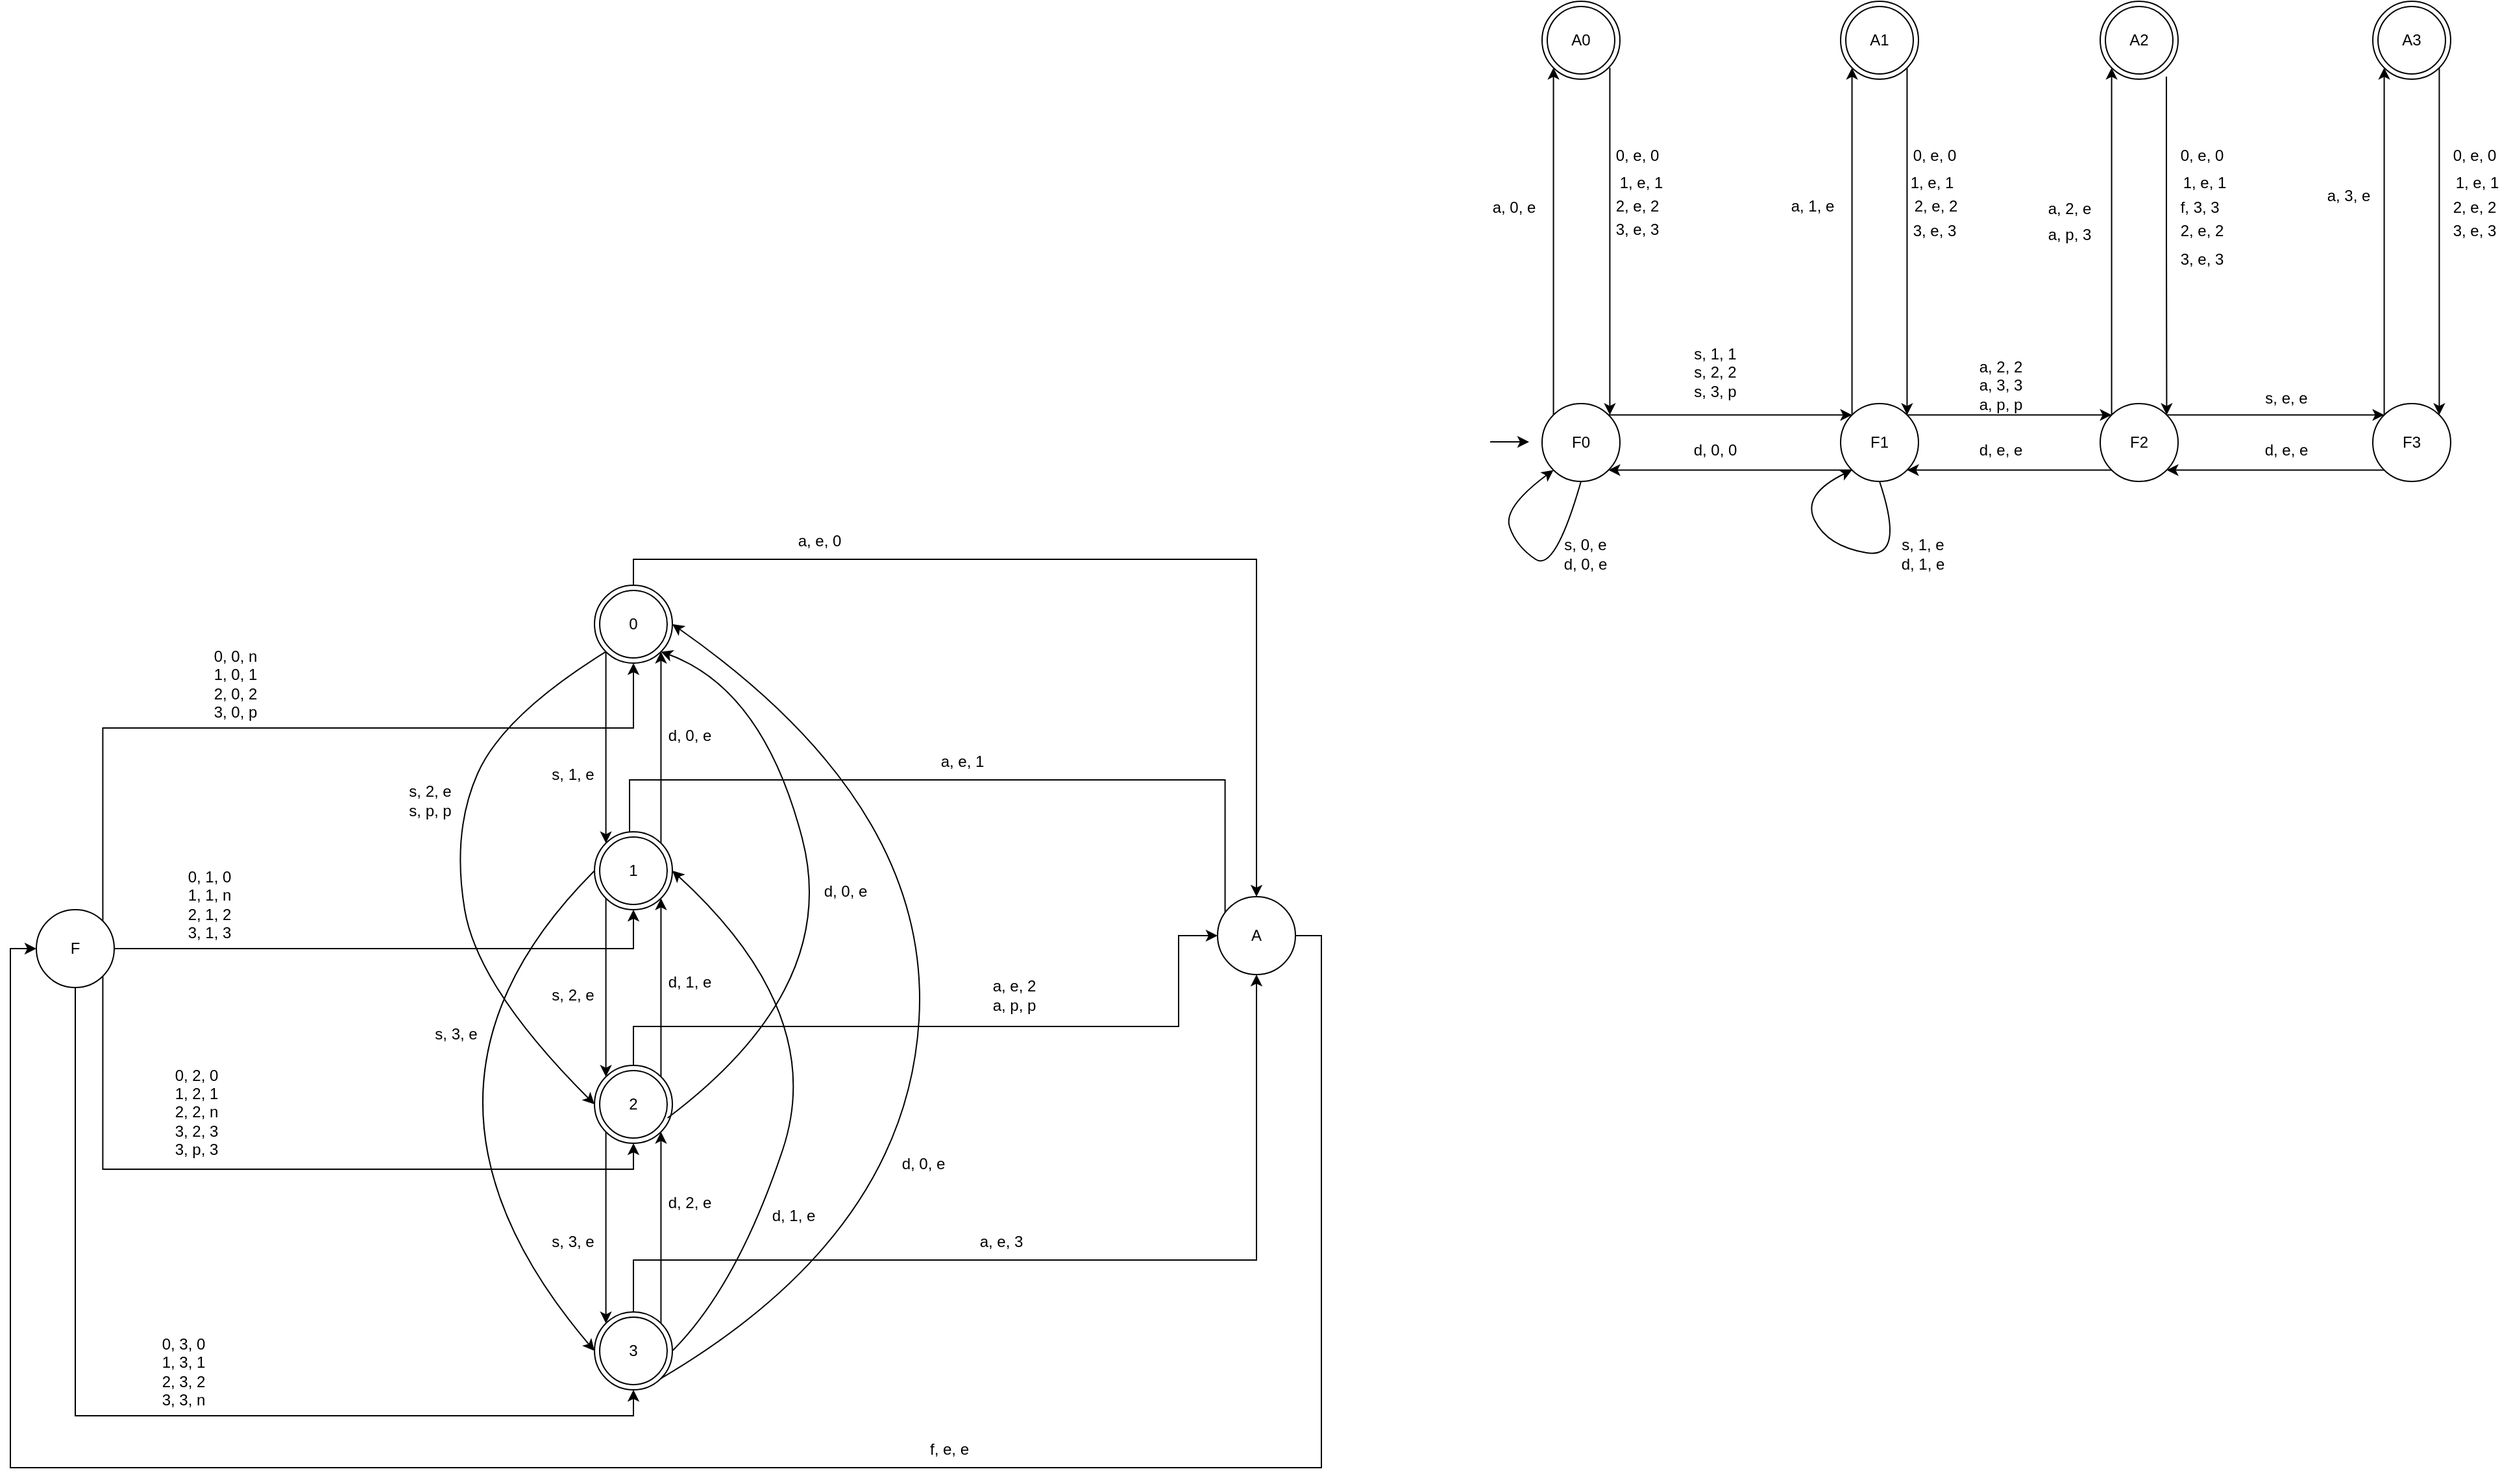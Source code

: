 <mxfile version="26.2.14">
  <diagram name="Página-1" id="vQgWZf7FvtR_4U-VKZTJ">
    <mxGraphModel dx="2842" dy="662" grid="1" gridSize="10" guides="1" tooltips="1" connect="1" arrows="1" fold="1" page="1" pageScale="1" pageWidth="827" pageHeight="1169" math="0" shadow="0">
      <root>
        <mxCell id="0" />
        <mxCell id="1" parent="0" />
        <mxCell id="oZB_IGU-Cqb-h6OOu6P0-3" value="" style="endArrow=classic;html=1;rounded=0;" parent="1" edge="1">
          <mxGeometry width="50" height="50" relative="1" as="geometry">
            <mxPoint x="20" y="399.5" as="sourcePoint" />
            <mxPoint x="50" y="399.5" as="targetPoint" />
          </mxGeometry>
        </mxCell>
        <mxCell id="oZB_IGU-Cqb-h6OOu6P0-27" style="edgeStyle=orthogonalEdgeStyle;rounded=0;orthogonalLoop=1;jettySize=auto;html=1;fontFamily=Helvetica;fontSize=12;fontColor=default;exitX=0;exitY=0;exitDx=0;exitDy=0;entryX=0;entryY=1;entryDx=0;entryDy=0;" parent="1" source="oZB_IGU-Cqb-h6OOu6P0-13" target="oZB_IGU-Cqb-h6OOu6P0-19" edge="1">
          <mxGeometry relative="1" as="geometry">
            <mxPoint x="40" y="300" as="sourcePoint" />
          </mxGeometry>
        </mxCell>
        <mxCell id="oZB_IGU-Cqb-h6OOu6P0-39" style="edgeStyle=orthogonalEdgeStyle;rounded=0;orthogonalLoop=1;jettySize=auto;html=1;fontFamily=Helvetica;fontSize=12;fontColor=default;exitX=1;exitY=0;exitDx=0;exitDy=0;entryX=0;entryY=0;entryDx=0;entryDy=0;" parent="1" source="oZB_IGU-Cqb-h6OOu6P0-13" target="oZB_IGU-Cqb-h6OOu6P0-14" edge="1">
          <mxGeometry relative="1" as="geometry">
            <mxPoint x="290" y="380" as="targetPoint" />
          </mxGeometry>
        </mxCell>
        <mxCell id="oZB_IGU-Cqb-h6OOu6P0-13" value="F0" style="ellipse;whiteSpace=wrap;html=1;aspect=fixed;" parent="1" vertex="1">
          <mxGeometry x="60" y="370" width="60" height="60" as="geometry" />
        </mxCell>
        <mxCell id="oZB_IGU-Cqb-h6OOu6P0-28" style="edgeStyle=orthogonalEdgeStyle;rounded=0;orthogonalLoop=1;jettySize=auto;html=1;fontFamily=Helvetica;fontSize=12;fontColor=default;exitX=0;exitY=0;exitDx=0;exitDy=0;entryX=0;entryY=1;entryDx=0;entryDy=0;" parent="1" source="oZB_IGU-Cqb-h6OOu6P0-14" target="oZB_IGU-Cqb-h6OOu6P0-23" edge="1">
          <mxGeometry relative="1" as="geometry" />
        </mxCell>
        <mxCell id="oZB_IGU-Cqb-h6OOu6P0-48" style="edgeStyle=orthogonalEdgeStyle;rounded=0;orthogonalLoop=1;jettySize=auto;html=1;entryX=1;entryY=1;entryDx=0;entryDy=0;fontFamily=Helvetica;fontSize=12;fontColor=default;exitX=0;exitY=1;exitDx=0;exitDy=0;" parent="1" source="oZB_IGU-Cqb-h6OOu6P0-14" target="oZB_IGU-Cqb-h6OOu6P0-13" edge="1">
          <mxGeometry relative="1" as="geometry" />
        </mxCell>
        <mxCell id="oZB_IGU-Cqb-h6OOu6P0-49" style="edgeStyle=orthogonalEdgeStyle;rounded=0;orthogonalLoop=1;jettySize=auto;html=1;entryX=0;entryY=0;entryDx=0;entryDy=0;fontFamily=Helvetica;fontSize=12;fontColor=default;exitX=1;exitY=0;exitDx=0;exitDy=0;" parent="1" source="oZB_IGU-Cqb-h6OOu6P0-14" target="oZB_IGU-Cqb-h6OOu6P0-16" edge="1">
          <mxGeometry relative="1" as="geometry" />
        </mxCell>
        <mxCell id="oZB_IGU-Cqb-h6OOu6P0-14" value="&lt;span style=&quot;background-color: transparent; color: light-dark(rgb(0, 0, 0), rgb(255, 255, 255));&quot;&gt;F1&lt;/span&gt;" style="ellipse;whiteSpace=wrap;html=1;aspect=fixed;" parent="1" vertex="1">
          <mxGeometry x="290" y="370" width="60" height="60" as="geometry" />
        </mxCell>
        <mxCell id="oZB_IGU-Cqb-h6OOu6P0-29" style="edgeStyle=orthogonalEdgeStyle;rounded=0;orthogonalLoop=1;jettySize=auto;html=1;fontFamily=Helvetica;fontSize=12;fontColor=default;exitX=0;exitY=0;exitDx=0;exitDy=0;entryX=0;entryY=1;entryDx=0;entryDy=0;" parent="1" source="oZB_IGU-Cqb-h6OOu6P0-16" target="oZB_IGU-Cqb-h6OOu6P0-24" edge="1">
          <mxGeometry relative="1" as="geometry" />
        </mxCell>
        <mxCell id="oZB_IGU-Cqb-h6OOu6P0-50" style="edgeStyle=orthogonalEdgeStyle;rounded=0;orthogonalLoop=1;jettySize=auto;html=1;entryX=1;entryY=1;entryDx=0;entryDy=0;fontFamily=Helvetica;fontSize=12;fontColor=default;exitX=0;exitY=1;exitDx=0;exitDy=0;" parent="1" source="oZB_IGU-Cqb-h6OOu6P0-16" target="oZB_IGU-Cqb-h6OOu6P0-14" edge="1">
          <mxGeometry relative="1" as="geometry" />
        </mxCell>
        <mxCell id="oZB_IGU-Cqb-h6OOu6P0-51" style="edgeStyle=orthogonalEdgeStyle;rounded=0;orthogonalLoop=1;jettySize=auto;html=1;entryX=0;entryY=0;entryDx=0;entryDy=0;fontFamily=Helvetica;fontSize=12;fontColor=default;exitX=1;exitY=0;exitDx=0;exitDy=0;" parent="1" source="oZB_IGU-Cqb-h6OOu6P0-16" target="oZB_IGU-Cqb-h6OOu6P0-17" edge="1">
          <mxGeometry relative="1" as="geometry" />
        </mxCell>
        <mxCell id="oZB_IGU-Cqb-h6OOu6P0-16" value="F2" style="ellipse;whiteSpace=wrap;html=1;aspect=fixed;" parent="1" vertex="1">
          <mxGeometry x="490" y="370" width="60" height="60" as="geometry" />
        </mxCell>
        <mxCell id="oZB_IGU-Cqb-h6OOu6P0-30" style="edgeStyle=orthogonalEdgeStyle;rounded=0;orthogonalLoop=1;jettySize=auto;html=1;entryX=0;entryY=1;entryDx=0;entryDy=0;fontFamily=Helvetica;fontSize=12;fontColor=default;exitX=0;exitY=0;exitDx=0;exitDy=0;" parent="1" source="oZB_IGU-Cqb-h6OOu6P0-17" target="oZB_IGU-Cqb-h6OOu6P0-25" edge="1">
          <mxGeometry relative="1" as="geometry" />
        </mxCell>
        <mxCell id="oZB_IGU-Cqb-h6OOu6P0-52" style="edgeStyle=orthogonalEdgeStyle;rounded=0;orthogonalLoop=1;jettySize=auto;html=1;entryX=1;entryY=1;entryDx=0;entryDy=0;fontFamily=Helvetica;fontSize=12;fontColor=default;exitX=0;exitY=1;exitDx=0;exitDy=0;" parent="1" source="oZB_IGU-Cqb-h6OOu6P0-17" target="oZB_IGU-Cqb-h6OOu6P0-16" edge="1">
          <mxGeometry relative="1" as="geometry" />
        </mxCell>
        <mxCell id="oZB_IGU-Cqb-h6OOu6P0-17" value="F3" style="ellipse;whiteSpace=wrap;html=1;aspect=fixed;" parent="1" vertex="1">
          <mxGeometry x="700" y="370" width="60" height="60" as="geometry" />
        </mxCell>
        <mxCell id="oZB_IGU-Cqb-h6OOu6P0-35" style="edgeStyle=orthogonalEdgeStyle;rounded=0;orthogonalLoop=1;jettySize=auto;html=1;entryX=1;entryY=0;entryDx=0;entryDy=0;fontFamily=Helvetica;fontSize=12;fontColor=default;exitX=1;exitY=1;exitDx=0;exitDy=0;" parent="1" edge="1">
          <mxGeometry relative="1" as="geometry">
            <mxPoint x="112.213" y="111.213" as="sourcePoint" />
            <mxPoint x="112.213" y="378.787" as="targetPoint" />
          </mxGeometry>
        </mxCell>
        <mxCell id="oZB_IGU-Cqb-h6OOu6P0-36" value="1, e, 1" style="edgeLabel;html=1;align=center;verticalAlign=middle;resizable=0;points=[];strokeColor=default;fontFamily=Helvetica;fontSize=12;fontColor=default;fillColor=default;" parent="oZB_IGU-Cqb-h6OOu6P0-35" vertex="1" connectable="0">
          <mxGeometry x="0.067" y="-1" relative="1" as="geometry">
            <mxPoint x="25" y="-54" as="offset" />
          </mxGeometry>
        </mxCell>
        <mxCell id="oZB_IGU-Cqb-h6OOu6P0-19" value="A0" style="ellipse;shape=doubleEllipse;whiteSpace=wrap;html=1;aspect=fixed;strokeColor=default;align=center;verticalAlign=middle;fontFamily=Helvetica;fontSize=12;fontColor=default;fillColor=default;" parent="1" vertex="1">
          <mxGeometry x="60" y="60" width="60" height="60" as="geometry" />
        </mxCell>
        <mxCell id="oZB_IGU-Cqb-h6OOu6P0-43" style="edgeStyle=orthogonalEdgeStyle;rounded=0;orthogonalLoop=1;jettySize=auto;html=1;entryX=1;entryY=0;entryDx=0;entryDy=0;fontFamily=Helvetica;fontSize=12;fontColor=default;exitX=1;exitY=1;exitDx=0;exitDy=0;" parent="1" source="oZB_IGU-Cqb-h6OOu6P0-23" target="oZB_IGU-Cqb-h6OOu6P0-14" edge="1">
          <mxGeometry relative="1" as="geometry" />
        </mxCell>
        <mxCell id="oZB_IGU-Cqb-h6OOu6P0-23" value="A1" style="ellipse;shape=doubleEllipse;whiteSpace=wrap;html=1;aspect=fixed;strokeColor=default;align=center;verticalAlign=middle;fontFamily=Helvetica;fontSize=12;fontColor=default;fillColor=default;" parent="1" vertex="1">
          <mxGeometry x="290" y="60" width="60" height="60" as="geometry" />
        </mxCell>
        <mxCell id="oZB_IGU-Cqb-h6OOu6P0-24" value="A2" style="ellipse;shape=doubleEllipse;whiteSpace=wrap;html=1;aspect=fixed;strokeColor=default;align=center;verticalAlign=middle;fontFamily=Helvetica;fontSize=12;fontColor=default;fillColor=default;" parent="1" vertex="1">
          <mxGeometry x="490" y="60" width="60" height="60" as="geometry" />
        </mxCell>
        <mxCell id="oZB_IGU-Cqb-h6OOu6P0-45" style="edgeStyle=orthogonalEdgeStyle;rounded=0;orthogonalLoop=1;jettySize=auto;html=1;entryX=1;entryY=0;entryDx=0;entryDy=0;fontFamily=Helvetica;fontSize=12;fontColor=default;exitX=1;exitY=1;exitDx=0;exitDy=0;" parent="1" source="oZB_IGU-Cqb-h6OOu6P0-25" target="oZB_IGU-Cqb-h6OOu6P0-17" edge="1">
          <mxGeometry relative="1" as="geometry" />
        </mxCell>
        <mxCell id="oZB_IGU-Cqb-h6OOu6P0-25" value="A3" style="ellipse;shape=doubleEllipse;whiteSpace=wrap;html=1;aspect=fixed;strokeColor=default;align=center;verticalAlign=middle;fontFamily=Helvetica;fontSize=12;fontColor=default;fillColor=default;" parent="1" vertex="1">
          <mxGeometry x="700" y="60" width="60" height="60" as="geometry" />
        </mxCell>
        <mxCell id="oZB_IGU-Cqb-h6OOu6P0-33" value="a, p, 3" style="edgeLabel;html=1;align=center;verticalAlign=middle;resizable=0;points=[];strokeColor=default;fontFamily=Helvetica;fontSize=12;fontColor=default;fillColor=default;" parent="1" vertex="1" connectable="0">
          <mxGeometry x="55" y="250" as="geometry">
            <mxPoint x="411" y="-10" as="offset" />
          </mxGeometry>
        </mxCell>
        <mxCell id="oZB_IGU-Cqb-h6OOu6P0-37" value="2, e, 2" style="edgeLabel;html=1;align=center;verticalAlign=middle;resizable=0;points=[];strokeColor=default;fontFamily=Helvetica;fontSize=12;fontColor=default;fillColor=default;" parent="1" vertex="1" connectable="0">
          <mxGeometry x="136.003" y="220.003" as="geometry">
            <mxPoint x="-3" y="-2" as="offset" />
          </mxGeometry>
        </mxCell>
        <mxCell id="oZB_IGU-Cqb-h6OOu6P0-38" value="3, e, 3" style="edgeLabel;html=1;align=center;verticalAlign=middle;resizable=0;points=[];strokeColor=default;fontFamily=Helvetica;fontSize=12;fontColor=default;fillColor=default;" parent="1" vertex="1" connectable="0">
          <mxGeometry x="150.003" y="220.003" as="geometry">
            <mxPoint x="-17" y="16" as="offset" />
          </mxGeometry>
        </mxCell>
        <mxCell id="oZB_IGU-Cqb-h6OOu6P0-41" value="a, 1, e" style="edgeLabel;html=1;align=center;verticalAlign=middle;resizable=0;points=[];strokeColor=default;fontFamily=Helvetica;fontSize=12;fontColor=default;fillColor=default;" parent="1" vertex="1" connectable="0">
          <mxGeometry x="190" y="219" as="geometry">
            <mxPoint x="78" y="-1" as="offset" />
          </mxGeometry>
        </mxCell>
        <mxCell id="oZB_IGU-Cqb-h6OOu6P0-44" style="edgeStyle=orthogonalEdgeStyle;rounded=0;orthogonalLoop=1;jettySize=auto;html=1;entryX=1;entryY=0;entryDx=0;entryDy=0;fontFamily=Helvetica;fontSize=12;fontColor=default;exitX=0.85;exitY=0.967;exitDx=0;exitDy=0;exitPerimeter=0;" parent="1" source="oZB_IGU-Cqb-h6OOu6P0-24" target="oZB_IGU-Cqb-h6OOu6P0-16" edge="1">
          <mxGeometry relative="1" as="geometry" />
        </mxCell>
        <mxCell id="oZB_IGU-Cqb-h6OOu6P0-46" value="0, e, 0" style="edgeLabel;html=1;align=center;verticalAlign=middle;resizable=0;points=[];strokeColor=default;fontFamily=Helvetica;fontSize=12;fontColor=default;fillColor=default;" parent="1" vertex="1" connectable="0">
          <mxGeometry x="284" y="180" as="geometry">
            <mxPoint x="78" y="-1" as="offset" />
          </mxGeometry>
        </mxCell>
        <mxCell id="oZB_IGU-Cqb-h6OOu6P0-53" value="s, 1, 1&lt;div&gt;s, 2, 2&lt;/div&gt;&lt;div&gt;s, 3, p&lt;/div&gt;" style="edgeLabel;html=1;align=center;verticalAlign=middle;resizable=0;points=[];strokeColor=default;fontFamily=Helvetica;fontSize=12;fontColor=default;fillColor=default;" parent="1" vertex="1" connectable="0">
          <mxGeometry x="210.003" y="330.003" as="geometry">
            <mxPoint x="-17" y="16" as="offset" />
          </mxGeometry>
        </mxCell>
        <mxCell id="oZB_IGU-Cqb-h6OOu6P0-54" value="a, 2, 2&lt;div&gt;a, 3, 3&lt;/div&gt;&lt;div&gt;a, p, p&lt;/div&gt;" style="edgeLabel;html=1;align=center;verticalAlign=middle;resizable=0;points=[];strokeColor=default;fontFamily=Helvetica;fontSize=12;fontColor=default;fillColor=default;" parent="1" vertex="1" connectable="0">
          <mxGeometry x="430.003" y="340.003" as="geometry">
            <mxPoint x="-17" y="16" as="offset" />
          </mxGeometry>
        </mxCell>
        <mxCell id="oZB_IGU-Cqb-h6OOu6P0-57" value="2, e, 2" style="edgeLabel;html=1;align=center;verticalAlign=middle;resizable=0;points=[];strokeColor=default;fontFamily=Helvetica;fontSize=12;fontColor=default;fillColor=default;" parent="1" vertex="1" connectable="0">
          <mxGeometry x="285" y="219" as="geometry">
            <mxPoint x="78" y="-1" as="offset" />
          </mxGeometry>
        </mxCell>
        <mxCell id="oZB_IGU-Cqb-h6OOu6P0-58" value="3, e, 3" style="edgeLabel;html=1;align=center;verticalAlign=middle;resizable=0;points=[];strokeColor=default;fontFamily=Helvetica;fontSize=12;fontColor=default;fillColor=default;" parent="1" vertex="1" connectable="0">
          <mxGeometry x="284" y="238" as="geometry">
            <mxPoint x="78" y="-1" as="offset" />
          </mxGeometry>
        </mxCell>
        <mxCell id="oZB_IGU-Cqb-h6OOu6P0-59" value="s, e, e" style="edgeLabel;html=1;align=center;verticalAlign=middle;resizable=0;points=[];strokeColor=default;fontFamily=Helvetica;fontSize=12;fontColor=default;fillColor=default;" parent="1" vertex="1" connectable="0">
          <mxGeometry x="650.003" y="350.003" as="geometry">
            <mxPoint x="-17" y="16" as="offset" />
          </mxGeometry>
        </mxCell>
        <mxCell id="oZB_IGU-Cqb-h6OOu6P0-60" value="d, e, e" style="edgeLabel;html=1;align=center;verticalAlign=middle;resizable=0;points=[];strokeColor=default;fontFamily=Helvetica;fontSize=12;fontColor=default;fillColor=default;" parent="1" vertex="1" connectable="0">
          <mxGeometry x="650.003" y="390.003" as="geometry">
            <mxPoint x="-17" y="16" as="offset" />
          </mxGeometry>
        </mxCell>
        <mxCell id="oZB_IGU-Cqb-h6OOu6P0-61" value="d, e, e" style="edgeLabel;html=1;align=center;verticalAlign=middle;resizable=0;points=[];strokeColor=default;fontFamily=Helvetica;fontSize=12;fontColor=default;fillColor=default;" parent="1" vertex="1" connectable="0">
          <mxGeometry x="430.003" y="390.003" as="geometry">
            <mxPoint x="-17" y="16" as="offset" />
          </mxGeometry>
        </mxCell>
        <mxCell id="oZB_IGU-Cqb-h6OOu6P0-62" value="d, 0, 0" style="edgeLabel;html=1;align=center;verticalAlign=middle;resizable=0;points=[];strokeColor=default;fontFamily=Helvetica;fontSize=12;fontColor=default;fillColor=default;" parent="1" vertex="1" connectable="0">
          <mxGeometry x="210.003" y="390.003" as="geometry">
            <mxPoint x="-17" y="16" as="offset" />
          </mxGeometry>
        </mxCell>
        <mxCell id="oZB_IGU-Cqb-h6OOu6P0-70" value="" style="edgeLabel;html=1;align=center;verticalAlign=middle;resizable=0;points=[];strokeColor=default;fontFamily=Helvetica;fontSize=12;fontColor=default;fillColor=default;" parent="1" vertex="1" connectable="0">
          <mxGeometry x="100.003" y="470.003" as="geometry">
            <mxPoint x="-17" y="16" as="offset" />
          </mxGeometry>
        </mxCell>
        <mxCell id="oZB_IGU-Cqb-h6OOu6P0-73" value="0, e, 0" style="edgeLabel;html=1;align=center;verticalAlign=middle;resizable=0;points=[];strokeColor=default;fontFamily=Helvetica;fontSize=12;fontColor=default;fillColor=default;" parent="1" vertex="1" connectable="0">
          <mxGeometry x="490" y="180" as="geometry">
            <mxPoint x="78" y="-1" as="offset" />
          </mxGeometry>
        </mxCell>
        <mxCell id="oZB_IGU-Cqb-h6OOu6P0-75" value="f, 3, 3&amp;nbsp;" style="edgeLabel;html=1;align=center;verticalAlign=middle;resizable=0;points=[];strokeColor=default;fontFamily=Helvetica;fontSize=12;fontColor=default;fillColor=default;" parent="1" vertex="1" connectable="0">
          <mxGeometry x="490" y="220" as="geometry">
            <mxPoint x="78" y="-1" as="offset" />
          </mxGeometry>
        </mxCell>
        <mxCell id="oZB_IGU-Cqb-h6OOu6P0-76" value="a, 2, e" style="edgeLabel;html=1;align=center;verticalAlign=middle;resizable=0;points=[];strokeColor=default;fontFamily=Helvetica;fontSize=12;fontColor=default;fillColor=default;" parent="1" vertex="1" connectable="0">
          <mxGeometry x="55" y="230" as="geometry">
            <mxPoint x="411" y="-10" as="offset" />
          </mxGeometry>
        </mxCell>
        <mxCell id="oZB_IGU-Cqb-h6OOu6P0-77" value="2, e, 2" style="edgeLabel;html=1;align=center;verticalAlign=middle;resizable=0;points=[];strokeColor=default;fontFamily=Helvetica;fontSize=12;fontColor=default;fillColor=default;" parent="1" vertex="1" connectable="0">
          <mxGeometry x="490" y="238" as="geometry">
            <mxPoint x="78" y="-1" as="offset" />
          </mxGeometry>
        </mxCell>
        <mxCell id="oZB_IGU-Cqb-h6OOu6P0-78" value="3, e, 3" style="edgeLabel;html=1;align=center;verticalAlign=middle;resizable=0;points=[];strokeColor=default;fontFamily=Helvetica;fontSize=12;fontColor=default;fillColor=default;" parent="1" vertex="1" connectable="0">
          <mxGeometry x="490" y="260" as="geometry">
            <mxPoint x="78" y="-1" as="offset" />
          </mxGeometry>
        </mxCell>
        <mxCell id="oZB_IGU-Cqb-h6OOu6P0-81" value="a, 3, e" style="edgeLabel;html=1;align=center;verticalAlign=middle;resizable=0;points=[];strokeColor=default;fontFamily=Helvetica;fontSize=12;fontColor=default;fillColor=default;" parent="1" vertex="1" connectable="0">
          <mxGeometry x="270" y="220" as="geometry">
            <mxPoint x="411" y="-10" as="offset" />
          </mxGeometry>
        </mxCell>
        <mxCell id="oZB_IGU-Cqb-h6OOu6P0-83" value="2, e, 2" style="edgeLabel;html=1;align=center;verticalAlign=middle;resizable=0;points=[];strokeColor=default;fontFamily=Helvetica;fontSize=12;fontColor=default;fillColor=default;" parent="1" vertex="1" connectable="0">
          <mxGeometry x="700" y="220" as="geometry">
            <mxPoint x="78" y="-1" as="offset" />
          </mxGeometry>
        </mxCell>
        <mxCell id="oZB_IGU-Cqb-h6OOu6P0-85" value="0, e, 0" style="edgeLabel;html=1;align=center;verticalAlign=middle;resizable=0;points=[];strokeColor=default;fontFamily=Helvetica;fontSize=12;fontColor=default;fillColor=default;" parent="1" vertex="1" connectable="0">
          <mxGeometry x="700" y="180" as="geometry">
            <mxPoint x="78" y="-1" as="offset" />
          </mxGeometry>
        </mxCell>
        <mxCell id="oZB_IGU-Cqb-h6OOu6P0-86" value="1, e, 1" style="edgeLabel;html=1;align=center;verticalAlign=middle;resizable=0;points=[];strokeColor=default;fontFamily=Helvetica;fontSize=12;fontColor=default;fillColor=default;" parent="1" vertex="1" connectable="0">
          <mxGeometry x="780.003" y="200.003" as="geometry" />
        </mxCell>
        <mxCell id="oZB_IGU-Cqb-h6OOu6P0-88" value="&lt;div&gt;&lt;span style=&quot;background-color: light-dark(#ffffff, var(--ge-dark-color, #121212)); color: light-dark(rgb(0, 0, 0), rgb(255, 255, 255));&quot;&gt;a, 0, e&lt;/span&gt;&lt;/div&gt;" style="edgeLabel;html=1;align=center;verticalAlign=middle;resizable=0;points=[];strokeColor=default;fontFamily=Helvetica;fontSize=12;fontColor=default;fillColor=default;" parent="1" vertex="1" connectable="0">
          <mxGeometry x="-40" y="220" as="geometry">
            <mxPoint x="78" y="-1" as="offset" />
          </mxGeometry>
        </mxCell>
        <mxCell id="4d4E-q47aO6roQu-muDB-66" value="0, e, 0" style="edgeLabel;html=1;align=center;verticalAlign=middle;resizable=0;points=[];strokeColor=default;fontFamily=Helvetica;fontSize=12;fontColor=default;fillColor=default;" parent="1" vertex="1" connectable="0">
          <mxGeometry x="55" y="180" as="geometry">
            <mxPoint x="78" y="-1" as="offset" />
          </mxGeometry>
        </mxCell>
        <mxCell id="4d4E-q47aO6roQu-muDB-67" value="1, e, 1" style="edgeLabel;html=1;align=center;verticalAlign=middle;resizable=0;points=[];strokeColor=default;fontFamily=Helvetica;fontSize=12;fontColor=default;fillColor=default;" parent="1" vertex="1" connectable="0">
          <mxGeometry x="360.003" y="200.003" as="geometry" />
        </mxCell>
        <mxCell id="4d4E-q47aO6roQu-muDB-68" value="1, e, 1" style="edgeLabel;html=1;align=center;verticalAlign=middle;resizable=0;points=[];strokeColor=default;fontFamily=Helvetica;fontSize=12;fontColor=default;fillColor=default;" parent="1" vertex="1" connectable="0">
          <mxGeometry x="570.003" y="200.003" as="geometry" />
        </mxCell>
        <mxCell id="4d4E-q47aO6roQu-muDB-69" value="3, e, 3" style="edgeLabel;html=1;align=center;verticalAlign=middle;resizable=0;points=[];strokeColor=default;fontFamily=Helvetica;fontSize=12;fontColor=default;fillColor=default;" parent="1" vertex="1" connectable="0">
          <mxGeometry x="700" y="238" as="geometry">
            <mxPoint x="78" y="-1" as="offset" />
          </mxGeometry>
        </mxCell>
        <mxCell id="4d4E-q47aO6roQu-muDB-70" value="" style="curved=1;endArrow=classic;html=1;rounded=0;exitX=0.5;exitY=1;exitDx=0;exitDy=0;entryX=0;entryY=1;entryDx=0;entryDy=0;" parent="1" source="oZB_IGU-Cqb-h6OOu6P0-13" target="oZB_IGU-Cqb-h6OOu6P0-13" edge="1">
          <mxGeometry width="50" height="50" relative="1" as="geometry">
            <mxPoint x="410" y="350" as="sourcePoint" />
            <mxPoint x="460" y="300" as="targetPoint" />
            <Array as="points">
              <mxPoint x="70" y="500" />
              <mxPoint x="40" y="480" />
              <mxPoint x="30" y="450" />
            </Array>
          </mxGeometry>
        </mxCell>
        <mxCell id="4d4E-q47aO6roQu-muDB-71" value="s, 0, e&lt;div&gt;d, 0, e&lt;/div&gt;" style="edgeLabel;html=1;align=center;verticalAlign=middle;resizable=0;points=[];strokeColor=default;fontFamily=Helvetica;fontSize=12;fontColor=default;fillColor=default;" parent="1" vertex="1" connectable="0">
          <mxGeometry x="110.003" y="470.003" as="geometry">
            <mxPoint x="-17" y="16" as="offset" />
          </mxGeometry>
        </mxCell>
        <mxCell id="4d4E-q47aO6roQu-muDB-72" value="" style="curved=1;endArrow=classic;html=1;rounded=0;exitX=0.5;exitY=1;exitDx=0;exitDy=0;entryX=0;entryY=1;entryDx=0;entryDy=0;" parent="1" source="oZB_IGU-Cqb-h6OOu6P0-14" target="oZB_IGU-Cqb-h6OOu6P0-14" edge="1">
          <mxGeometry width="50" height="50" relative="1" as="geometry">
            <mxPoint x="100" y="440" as="sourcePoint" />
            <mxPoint x="79" y="431" as="targetPoint" />
            <Array as="points">
              <mxPoint x="340" y="490" />
              <mxPoint x="280" y="480" />
              <mxPoint x="260" y="440" />
            </Array>
          </mxGeometry>
        </mxCell>
        <mxCell id="4d4E-q47aO6roQu-muDB-73" value="s, 1, e&lt;div&gt;d, 1, e&lt;/div&gt;" style="edgeLabel;html=1;align=center;verticalAlign=middle;resizable=0;points=[];strokeColor=default;fontFamily=Helvetica;fontSize=12;fontColor=default;fillColor=default;" parent="1" vertex="1" connectable="0">
          <mxGeometry x="370.003" y="470.003" as="geometry">
            <mxPoint x="-17" y="16" as="offset" />
          </mxGeometry>
        </mxCell>
        <mxCell id="emQP4Xj_KMdQj59EWHP0-38" value="" style="edgeLabel;html=1;align=center;verticalAlign=middle;resizable=0;points=[];strokeColor=default;fontFamily=Helvetica;fontSize=12;fontColor=default;fillColor=default;" vertex="1" connectable="0" parent="1">
          <mxGeometry x="-659.997" y="1050.003" as="geometry">
            <mxPoint x="-17" y="16" as="offset" />
          </mxGeometry>
        </mxCell>
        <mxCell id="emQP4Xj_KMdQj59EWHP0-41" value="" style="edgeLabel;html=1;align=center;verticalAlign=middle;resizable=0;points=[];strokeColor=default;fontFamily=Helvetica;fontSize=12;fontColor=default;fillColor=default;" vertex="1" connectable="0" parent="1">
          <mxGeometry x="-705" y="810" as="geometry">
            <mxPoint x="411" y="-10" as="offset" />
          </mxGeometry>
        </mxCell>
        <mxCell id="emQP4Xj_KMdQj59EWHP0-97" style="edgeStyle=orthogonalEdgeStyle;rounded=0;orthogonalLoop=1;jettySize=auto;html=1;exitX=0;exitY=1;exitDx=0;exitDy=0;entryX=0;entryY=0;entryDx=0;entryDy=0;" edge="1" parent="1" source="emQP4Xj_KMdQj59EWHP0-57" target="emQP4Xj_KMdQj59EWHP0-58">
          <mxGeometry relative="1" as="geometry" />
        </mxCell>
        <mxCell id="emQP4Xj_KMdQj59EWHP0-57" value="0" style="ellipse;shape=doubleEllipse;whiteSpace=wrap;html=1;aspect=fixed;strokeColor=default;align=center;verticalAlign=middle;fontFamily=Helvetica;fontSize=12;fontColor=default;fillColor=default;" vertex="1" parent="1">
          <mxGeometry x="-670" y="510" width="60" height="60" as="geometry" />
        </mxCell>
        <mxCell id="emQP4Xj_KMdQj59EWHP0-98" style="edgeStyle=orthogonalEdgeStyle;rounded=0;orthogonalLoop=1;jettySize=auto;html=1;exitX=0;exitY=1;exitDx=0;exitDy=0;entryX=0;entryY=0;entryDx=0;entryDy=0;" edge="1" parent="1" source="emQP4Xj_KMdQj59EWHP0-58" target="emQP4Xj_KMdQj59EWHP0-59">
          <mxGeometry relative="1" as="geometry" />
        </mxCell>
        <mxCell id="emQP4Xj_KMdQj59EWHP0-100" style="edgeStyle=orthogonalEdgeStyle;rounded=0;orthogonalLoop=1;jettySize=auto;html=1;exitX=1;exitY=0;exitDx=0;exitDy=0;entryX=1;entryY=1;entryDx=0;entryDy=0;" edge="1" parent="1" source="emQP4Xj_KMdQj59EWHP0-58" target="emQP4Xj_KMdQj59EWHP0-57">
          <mxGeometry relative="1" as="geometry" />
        </mxCell>
        <mxCell id="emQP4Xj_KMdQj59EWHP0-107" style="edgeStyle=orthogonalEdgeStyle;rounded=0;orthogonalLoop=1;jettySize=auto;html=1;exitX=0.5;exitY=0;exitDx=0;exitDy=0;entryX=0;entryY=0;entryDx=0;entryDy=0;" edge="1" parent="1">
          <mxGeometry relative="1" as="geometry">
            <mxPoint x="-184.213" y="778.787" as="targetPoint" />
            <mxPoint x="-643" y="720" as="sourcePoint" />
            <Array as="points">
              <mxPoint x="-643" y="660" />
              <mxPoint x="-184" y="660" />
            </Array>
          </mxGeometry>
        </mxCell>
        <mxCell id="emQP4Xj_KMdQj59EWHP0-58" value="1" style="ellipse;shape=doubleEllipse;whiteSpace=wrap;html=1;aspect=fixed;strokeColor=default;align=center;verticalAlign=middle;fontFamily=Helvetica;fontSize=12;fontColor=default;fillColor=default;" vertex="1" parent="1">
          <mxGeometry x="-670" y="700" width="60" height="60" as="geometry" />
        </mxCell>
        <mxCell id="emQP4Xj_KMdQj59EWHP0-99" style="edgeStyle=orthogonalEdgeStyle;rounded=0;orthogonalLoop=1;jettySize=auto;html=1;exitX=0;exitY=1;exitDx=0;exitDy=0;entryX=0;entryY=0;entryDx=0;entryDy=0;" edge="1" parent="1" source="emQP4Xj_KMdQj59EWHP0-59" target="emQP4Xj_KMdQj59EWHP0-60">
          <mxGeometry relative="1" as="geometry" />
        </mxCell>
        <mxCell id="emQP4Xj_KMdQj59EWHP0-101" style="edgeStyle=orthogonalEdgeStyle;rounded=0;orthogonalLoop=1;jettySize=auto;html=1;exitX=1;exitY=0;exitDx=0;exitDy=0;entryX=1;entryY=1;entryDx=0;entryDy=0;" edge="1" parent="1" source="emQP4Xj_KMdQj59EWHP0-59" target="emQP4Xj_KMdQj59EWHP0-58">
          <mxGeometry relative="1" as="geometry" />
        </mxCell>
        <mxCell id="emQP4Xj_KMdQj59EWHP0-108" style="edgeStyle=orthogonalEdgeStyle;rounded=0;orthogonalLoop=1;jettySize=auto;html=1;exitX=0.5;exitY=0;exitDx=0;exitDy=0;entryX=0;entryY=0.5;entryDx=0;entryDy=0;" edge="1" parent="1" source="emQP4Xj_KMdQj59EWHP0-59" target="emQP4Xj_KMdQj59EWHP0-62">
          <mxGeometry relative="1" as="geometry">
            <mxPoint x="-210" y="810" as="targetPoint" />
            <Array as="points">
              <mxPoint x="-640" y="850" />
              <mxPoint x="-220" y="850" />
              <mxPoint x="-220" y="780" />
            </Array>
          </mxGeometry>
        </mxCell>
        <mxCell id="emQP4Xj_KMdQj59EWHP0-59" value="2" style="ellipse;shape=doubleEllipse;whiteSpace=wrap;html=1;aspect=fixed;strokeColor=default;align=center;verticalAlign=middle;fontFamily=Helvetica;fontSize=12;fontColor=default;fillColor=default;" vertex="1" parent="1">
          <mxGeometry x="-670" y="880" width="60" height="60" as="geometry" />
        </mxCell>
        <mxCell id="emQP4Xj_KMdQj59EWHP0-102" style="edgeStyle=orthogonalEdgeStyle;rounded=0;orthogonalLoop=1;jettySize=auto;html=1;exitX=1;exitY=0;exitDx=0;exitDy=0;entryX=1;entryY=1;entryDx=0;entryDy=0;" edge="1" parent="1" source="emQP4Xj_KMdQj59EWHP0-60" target="emQP4Xj_KMdQj59EWHP0-59">
          <mxGeometry relative="1" as="geometry" />
        </mxCell>
        <mxCell id="emQP4Xj_KMdQj59EWHP0-109" style="edgeStyle=orthogonalEdgeStyle;rounded=0;orthogonalLoop=1;jettySize=auto;html=1;exitX=0.5;exitY=0;exitDx=0;exitDy=0;entryX=0.5;entryY=1;entryDx=0;entryDy=0;" edge="1" parent="1" source="emQP4Xj_KMdQj59EWHP0-60" target="emQP4Xj_KMdQj59EWHP0-62">
          <mxGeometry relative="1" as="geometry">
            <mxPoint x="-640.333" y="1010" as="targetPoint" />
            <Array as="points">
              <mxPoint x="-640" y="1030" />
              <mxPoint x="-160" y="1030" />
            </Array>
          </mxGeometry>
        </mxCell>
        <mxCell id="emQP4Xj_KMdQj59EWHP0-60" value="3" style="ellipse;shape=doubleEllipse;whiteSpace=wrap;html=1;aspect=fixed;strokeColor=default;align=center;verticalAlign=middle;fontFamily=Helvetica;fontSize=12;fontColor=default;fillColor=default;" vertex="1" parent="1">
          <mxGeometry x="-670" y="1070" width="60" height="60" as="geometry" />
        </mxCell>
        <mxCell id="emQP4Xj_KMdQj59EWHP0-113" style="edgeStyle=orthogonalEdgeStyle;rounded=0;orthogonalLoop=1;jettySize=auto;html=1;exitX=0.5;exitY=1;exitDx=0;exitDy=0;entryX=0.5;entryY=1;entryDx=0;entryDy=0;" edge="1" parent="1" source="emQP4Xj_KMdQj59EWHP0-64" target="emQP4Xj_KMdQj59EWHP0-60">
          <mxGeometry relative="1" as="geometry" />
        </mxCell>
        <mxCell id="emQP4Xj_KMdQj59EWHP0-114" style="edgeStyle=orthogonalEdgeStyle;rounded=0;orthogonalLoop=1;jettySize=auto;html=1;exitX=1;exitY=1;exitDx=0;exitDy=0;entryX=0.5;entryY=1;entryDx=0;entryDy=0;" edge="1" parent="1" source="emQP4Xj_KMdQj59EWHP0-64" target="emQP4Xj_KMdQj59EWHP0-59">
          <mxGeometry relative="1" as="geometry">
            <Array as="points">
              <mxPoint x="-1049" y="960" />
              <mxPoint x="-640" y="960" />
            </Array>
          </mxGeometry>
        </mxCell>
        <mxCell id="emQP4Xj_KMdQj59EWHP0-115" style="edgeStyle=orthogonalEdgeStyle;rounded=0;orthogonalLoop=1;jettySize=auto;html=1;exitX=1;exitY=0.5;exitDx=0;exitDy=0;entryX=0.5;entryY=1;entryDx=0;entryDy=0;" edge="1" parent="1" source="emQP4Xj_KMdQj59EWHP0-64" target="emQP4Xj_KMdQj59EWHP0-58">
          <mxGeometry relative="1" as="geometry" />
        </mxCell>
        <mxCell id="emQP4Xj_KMdQj59EWHP0-116" style="edgeStyle=orthogonalEdgeStyle;rounded=0;orthogonalLoop=1;jettySize=auto;html=1;exitX=1;exitY=0;exitDx=0;exitDy=0;entryX=0.5;entryY=1;entryDx=0;entryDy=0;" edge="1" parent="1" source="emQP4Xj_KMdQj59EWHP0-64" target="emQP4Xj_KMdQj59EWHP0-57">
          <mxGeometry relative="1" as="geometry">
            <Array as="points">
              <mxPoint x="-1049" y="620" />
              <mxPoint x="-640" y="620" />
            </Array>
          </mxGeometry>
        </mxCell>
        <mxCell id="emQP4Xj_KMdQj59EWHP0-64" value="F" style="ellipse;whiteSpace=wrap;html=1;aspect=fixed;" vertex="1" parent="1">
          <mxGeometry x="-1100" y="760" width="60" height="60" as="geometry" />
        </mxCell>
        <mxCell id="emQP4Xj_KMdQj59EWHP0-85" value="" style="curved=1;endArrow=classic;html=1;rounded=0;exitX=0;exitY=1;exitDx=0;exitDy=0;entryX=0;entryY=0.5;entryDx=0;entryDy=0;" edge="1" parent="1" source="emQP4Xj_KMdQj59EWHP0-57" target="emQP4Xj_KMdQj59EWHP0-59">
          <mxGeometry width="50" height="50" relative="1" as="geometry">
            <mxPoint x="-200" y="860" as="sourcePoint" />
            <mxPoint x="-150" y="810" as="targetPoint" />
            <Array as="points">
              <mxPoint x="-740" y="610" />
              <mxPoint x="-780" y="700" />
              <mxPoint x="-760" y="820" />
            </Array>
          </mxGeometry>
        </mxCell>
        <mxCell id="emQP4Xj_KMdQj59EWHP0-86" value="" style="curved=1;endArrow=classic;html=1;rounded=0;exitX=0.939;exitY=0.675;exitDx=0;exitDy=0;entryX=1;entryY=1;entryDx=0;entryDy=0;exitPerimeter=0;" edge="1" parent="1" source="emQP4Xj_KMdQj59EWHP0-59" target="emQP4Xj_KMdQj59EWHP0-57">
          <mxGeometry width="50" height="50" relative="1" as="geometry">
            <mxPoint x="-200" y="860" as="sourcePoint" />
            <mxPoint x="-150" y="810" as="targetPoint" />
            <Array as="points">
              <mxPoint x="-480" y="820" />
              <mxPoint x="-540" y="590" />
            </Array>
          </mxGeometry>
        </mxCell>
        <mxCell id="emQP4Xj_KMdQj59EWHP0-89" value="" style="curved=1;endArrow=classic;html=1;rounded=0;exitX=1;exitY=1;exitDx=0;exitDy=0;entryX=1;entryY=0.5;entryDx=0;entryDy=0;" edge="1" parent="1" source="emQP4Xj_KMdQj59EWHP0-60" target="emQP4Xj_KMdQj59EWHP0-57">
          <mxGeometry width="50" height="50" relative="1" as="geometry">
            <mxPoint x="-410" y="860" as="sourcePoint" />
            <mxPoint x="-360" y="810" as="targetPoint" />
            <Array as="points">
              <mxPoint x="-430" y="1010" />
              <mxPoint x="-410" y="680" />
            </Array>
          </mxGeometry>
        </mxCell>
        <mxCell id="emQP4Xj_KMdQj59EWHP0-90" value="" style="curved=1;endArrow=classic;html=1;rounded=0;exitX=0;exitY=0.5;exitDx=0;exitDy=0;entryX=0;entryY=0.5;entryDx=0;entryDy=0;" edge="1" parent="1" source="emQP4Xj_KMdQj59EWHP0-58" target="emQP4Xj_KMdQj59EWHP0-60">
          <mxGeometry width="50" height="50" relative="1" as="geometry">
            <mxPoint x="-410" y="860" as="sourcePoint" />
            <mxPoint x="-360" y="810" as="targetPoint" />
            <Array as="points">
              <mxPoint x="-840" y="900" />
            </Array>
          </mxGeometry>
        </mxCell>
        <mxCell id="emQP4Xj_KMdQj59EWHP0-91" value="" style="curved=1;endArrow=classic;html=1;rounded=0;exitX=1;exitY=0.5;exitDx=0;exitDy=0;entryX=1;entryY=0.5;entryDx=0;entryDy=0;" edge="1" parent="1" source="emQP4Xj_KMdQj59EWHP0-60" target="emQP4Xj_KMdQj59EWHP0-58">
          <mxGeometry width="50" height="50" relative="1" as="geometry">
            <mxPoint x="-410" y="860" as="sourcePoint" />
            <mxPoint x="-360" y="810" as="targetPoint" />
            <Array as="points">
              <mxPoint x="-560" y="1050" />
              <mxPoint x="-490" y="840" />
            </Array>
          </mxGeometry>
        </mxCell>
        <mxCell id="emQP4Xj_KMdQj59EWHP0-106" value="" style="edgeStyle=orthogonalEdgeStyle;rounded=0;orthogonalLoop=1;jettySize=auto;html=1;exitX=0.5;exitY=0;exitDx=0;exitDy=0;entryX=0.5;entryY=0;entryDx=0;entryDy=0;" edge="1" parent="1" source="emQP4Xj_KMdQj59EWHP0-57" target="emQP4Xj_KMdQj59EWHP0-62">
          <mxGeometry relative="1" as="geometry">
            <mxPoint x="-120" y="700" as="targetPoint" />
            <mxPoint x="-640" y="510" as="sourcePoint" />
          </mxGeometry>
        </mxCell>
        <mxCell id="emQP4Xj_KMdQj59EWHP0-111" style="edgeStyle=orthogonalEdgeStyle;rounded=0;orthogonalLoop=1;jettySize=auto;html=1;exitX=1;exitY=0.5;exitDx=0;exitDy=0;entryX=0;entryY=0.5;entryDx=0;entryDy=0;" edge="1" parent="1" source="emQP4Xj_KMdQj59EWHP0-62" target="emQP4Xj_KMdQj59EWHP0-64">
          <mxGeometry relative="1" as="geometry">
            <mxPoint x="-90" y="1140.0" as="targetPoint" />
            <Array as="points">
              <mxPoint x="-110" y="780" />
              <mxPoint x="-110" y="1190" />
              <mxPoint x="-1120" y="1190" />
              <mxPoint x="-1120" y="790" />
            </Array>
          </mxGeometry>
        </mxCell>
        <mxCell id="emQP4Xj_KMdQj59EWHP0-62" value="A" style="ellipse;whiteSpace=wrap;html=1;aspect=fixed;" vertex="1" parent="1">
          <mxGeometry x="-190" y="750" width="60" height="60" as="geometry" />
        </mxCell>
        <mxCell id="emQP4Xj_KMdQj59EWHP0-117" value="a, e, 0" style="edgeLabel;html=1;align=center;verticalAlign=middle;resizable=0;points=[];strokeColor=default;fontFamily=Helvetica;fontSize=12;fontColor=default;fillColor=default;" vertex="1" connectable="0" parent="1">
          <mxGeometry x="-479.997" y="460.003" as="geometry">
            <mxPoint x="-17" y="16" as="offset" />
          </mxGeometry>
        </mxCell>
        <mxCell id="emQP4Xj_KMdQj59EWHP0-118" value="a, e, 1" style="edgeLabel;html=1;align=center;verticalAlign=middle;resizable=0;points=[];strokeColor=default;fontFamily=Helvetica;fontSize=12;fontColor=default;fillColor=default;" vertex="1" connectable="0" parent="1">
          <mxGeometry x="-369.997" y="630.003" as="geometry">
            <mxPoint x="-17" y="16" as="offset" />
          </mxGeometry>
        </mxCell>
        <mxCell id="emQP4Xj_KMdQj59EWHP0-119" value="&lt;div&gt;a, e, 2&lt;/div&gt;&lt;div&gt;a, p, p&lt;/div&gt;" style="edgeLabel;html=1;align=center;verticalAlign=middle;resizable=0;points=[];strokeColor=default;fontFamily=Helvetica;fontSize=12;fontColor=default;fillColor=default;" vertex="1" connectable="0" parent="1">
          <mxGeometry x="-329.997" y="810.003" as="geometry">
            <mxPoint x="-17" y="16" as="offset" />
          </mxGeometry>
        </mxCell>
        <mxCell id="emQP4Xj_KMdQj59EWHP0-120" value="a, e, 3" style="edgeLabel;html=1;align=center;verticalAlign=middle;resizable=0;points=[];strokeColor=default;fontFamily=Helvetica;fontSize=12;fontColor=default;fillColor=default;" vertex="1" connectable="0" parent="1">
          <mxGeometry x="-339.997" y="1000.003" as="geometry">
            <mxPoint x="-17" y="16" as="offset" />
          </mxGeometry>
        </mxCell>
        <mxCell id="emQP4Xj_KMdQj59EWHP0-121" value="f, e, e" style="edgeLabel;html=1;align=center;verticalAlign=middle;resizable=0;points=[];strokeColor=default;fontFamily=Helvetica;fontSize=12;fontColor=default;fillColor=default;" vertex="1" connectable="0" parent="1">
          <mxGeometry x="-379.997" y="1160.003" as="geometry">
            <mxPoint x="-17" y="16" as="offset" />
          </mxGeometry>
        </mxCell>
        <mxCell id="emQP4Xj_KMdQj59EWHP0-122" value="" style="edgeLabel;html=1;align=center;verticalAlign=middle;resizable=0;points=[];strokeColor=default;fontFamily=Helvetica;fontSize=12;fontColor=default;fillColor=default;" vertex="1" connectable="0" parent="1">
          <mxGeometry x="-969.997" y="585.003" as="geometry">
            <mxPoint x="-17" y="16" as="offset" />
          </mxGeometry>
        </mxCell>
        <mxCell id="emQP4Xj_KMdQj59EWHP0-123" value="&lt;div&gt;0, 0, n&lt;/div&gt;&lt;div&gt;1, 0, 1&lt;/div&gt;&lt;div&gt;2, 0, 2&lt;/div&gt;&lt;div&gt;3, 0, p&lt;/div&gt;" style="edgeLabel;html=1;align=center;verticalAlign=middle;resizable=0;points=[];strokeColor=default;fontFamily=Helvetica;fontSize=12;fontColor=default;fillColor=default;" vertex="1" connectable="0" parent="1">
          <mxGeometry x="-929.997" y="570.003" as="geometry">
            <mxPoint x="-17" y="16" as="offset" />
          </mxGeometry>
        </mxCell>
        <mxCell id="emQP4Xj_KMdQj59EWHP0-124" value="&lt;div&gt;0, 1, 0&lt;/div&gt;&lt;div&gt;1, 1, n&lt;/div&gt;&lt;div&gt;2, 1, 2&lt;/div&gt;&lt;div&gt;3, 1, 3&lt;/div&gt;" style="edgeLabel;html=1;align=center;verticalAlign=middle;resizable=0;points=[];strokeColor=default;fontFamily=Helvetica;fontSize=12;fontColor=default;fillColor=default;" vertex="1" connectable="0" parent="1">
          <mxGeometry x="-949.997" y="740.003" as="geometry">
            <mxPoint x="-17" y="16" as="offset" />
          </mxGeometry>
        </mxCell>
        <mxCell id="emQP4Xj_KMdQj59EWHP0-125" value="&lt;div&gt;0, 2, 0&lt;/div&gt;&lt;div&gt;1, 2, 1&lt;/div&gt;&lt;div&gt;2, 2, n&lt;/div&gt;&lt;div&gt;3, 2, 3&lt;/div&gt;&lt;div&gt;3, p, 3&lt;/div&gt;" style="edgeLabel;html=1;align=center;verticalAlign=middle;resizable=0;points=[];strokeColor=default;fontFamily=Helvetica;fontSize=12;fontColor=default;fillColor=default;" vertex="1" connectable="0" parent="1">
          <mxGeometry x="-959.997" y="900.003" as="geometry">
            <mxPoint x="-17" y="16" as="offset" />
          </mxGeometry>
        </mxCell>
        <mxCell id="emQP4Xj_KMdQj59EWHP0-126" value="&lt;div&gt;0, 3, 0&lt;/div&gt;&lt;div&gt;1, 3, 1&lt;/div&gt;&lt;div&gt;2, 3, 2&lt;/div&gt;&lt;div&gt;3, 3, n&lt;/div&gt;" style="edgeLabel;html=1;align=center;verticalAlign=middle;resizable=0;points=[];strokeColor=default;fontFamily=Helvetica;fontSize=12;fontColor=default;fillColor=default;" vertex="1" connectable="0" parent="1">
          <mxGeometry x="-969.997" y="1100.003" as="geometry">
            <mxPoint x="-17" y="16" as="offset" />
          </mxGeometry>
        </mxCell>
        <mxCell id="emQP4Xj_KMdQj59EWHP0-127" value="s, 1, e" style="edgeLabel;html=1;align=center;verticalAlign=middle;resizable=0;points=[];strokeColor=default;fontFamily=Helvetica;fontSize=12;fontColor=default;fillColor=default;" vertex="1" connectable="0" parent="1">
          <mxGeometry x="-669.997" y="640.003" as="geometry">
            <mxPoint x="-17" y="16" as="offset" />
          </mxGeometry>
        </mxCell>
        <mxCell id="emQP4Xj_KMdQj59EWHP0-128" value="s, 2, e" style="edgeLabel;html=1;align=center;verticalAlign=middle;resizable=0;points=[];strokeColor=default;fontFamily=Helvetica;fontSize=12;fontColor=default;fillColor=default;" vertex="1" connectable="0" parent="1">
          <mxGeometry x="-669.997" y="810.003" as="geometry">
            <mxPoint x="-17" y="16" as="offset" />
          </mxGeometry>
        </mxCell>
        <mxCell id="emQP4Xj_KMdQj59EWHP0-129" value="s, 3, e" style="edgeLabel;html=1;align=center;verticalAlign=middle;resizable=0;points=[];strokeColor=default;fontFamily=Helvetica;fontSize=12;fontColor=default;fillColor=default;" vertex="1" connectable="0" parent="1">
          <mxGeometry x="-669.997" y="1000.003" as="geometry">
            <mxPoint x="-17" y="16" as="offset" />
          </mxGeometry>
        </mxCell>
        <mxCell id="emQP4Xj_KMdQj59EWHP0-130" value="d, 0, e" style="edgeLabel;html=1;align=center;verticalAlign=middle;resizable=0;points=[];strokeColor=default;fontFamily=Helvetica;fontSize=12;fontColor=default;fillColor=default;" vertex="1" connectable="0" parent="1">
          <mxGeometry x="-579.997" y="610.003" as="geometry">
            <mxPoint x="-17" y="16" as="offset" />
          </mxGeometry>
        </mxCell>
        <mxCell id="emQP4Xj_KMdQj59EWHP0-131" value="d, 1, e" style="edgeLabel;html=1;align=center;verticalAlign=middle;resizable=0;points=[];strokeColor=default;fontFamily=Helvetica;fontSize=12;fontColor=default;fillColor=default;" vertex="1" connectable="0" parent="1">
          <mxGeometry x="-579.997" y="800.003" as="geometry">
            <mxPoint x="-17" y="16" as="offset" />
          </mxGeometry>
        </mxCell>
        <mxCell id="emQP4Xj_KMdQj59EWHP0-132" value="d, 2, e" style="edgeLabel;html=1;align=center;verticalAlign=middle;resizable=0;points=[];strokeColor=default;fontFamily=Helvetica;fontSize=12;fontColor=default;fillColor=default;" vertex="1" connectable="0" parent="1">
          <mxGeometry x="-579.997" y="970.003" as="geometry">
            <mxPoint x="-17" y="16" as="offset" />
          </mxGeometry>
        </mxCell>
        <mxCell id="emQP4Xj_KMdQj59EWHP0-133" value="&lt;div&gt;s, 2, e&lt;/div&gt;&lt;div&gt;s, p, p&lt;/div&gt;" style="edgeLabel;html=1;align=center;verticalAlign=middle;resizable=0;points=[];strokeColor=default;fontFamily=Helvetica;fontSize=12;fontColor=default;fillColor=default;" vertex="1" connectable="0" parent="1">
          <mxGeometry x="-779.997" y="660.003" as="geometry">
            <mxPoint x="-17" y="16" as="offset" />
          </mxGeometry>
        </mxCell>
        <mxCell id="emQP4Xj_KMdQj59EWHP0-134" value="s, 3, e" style="edgeLabel;html=1;align=center;verticalAlign=middle;resizable=0;points=[];strokeColor=default;fontFamily=Helvetica;fontSize=12;fontColor=default;fillColor=default;" vertex="1" connectable="0" parent="1">
          <mxGeometry x="-759.997" y="840.003" as="geometry">
            <mxPoint x="-17" y="16" as="offset" />
          </mxGeometry>
        </mxCell>
        <mxCell id="emQP4Xj_KMdQj59EWHP0-135" value="d, 1, e" style="edgeLabel;html=1;align=center;verticalAlign=middle;resizable=0;points=[];strokeColor=default;fontFamily=Helvetica;fontSize=12;fontColor=default;fillColor=default;" vertex="1" connectable="0" parent="1">
          <mxGeometry x="-499.997" y="980.003" as="geometry">
            <mxPoint x="-17" y="16" as="offset" />
          </mxGeometry>
        </mxCell>
        <mxCell id="emQP4Xj_KMdQj59EWHP0-136" value="d, 0, e" style="edgeLabel;html=1;align=center;verticalAlign=middle;resizable=0;points=[];strokeColor=default;fontFamily=Helvetica;fontSize=12;fontColor=default;fillColor=default;" vertex="1" connectable="0" parent="1">
          <mxGeometry x="-399.997" y="940.003" as="geometry">
            <mxPoint x="-17" y="16" as="offset" />
          </mxGeometry>
        </mxCell>
        <mxCell id="emQP4Xj_KMdQj59EWHP0-138" value="d, 0, e" style="edgeLabel;html=1;align=center;verticalAlign=middle;resizable=0;points=[];strokeColor=default;fontFamily=Helvetica;fontSize=12;fontColor=default;fillColor=default;" vertex="1" connectable="0" parent="1">
          <mxGeometry x="-459.997" y="730.003" as="geometry">
            <mxPoint x="-17" y="16" as="offset" />
          </mxGeometry>
        </mxCell>
      </root>
    </mxGraphModel>
  </diagram>
</mxfile>
